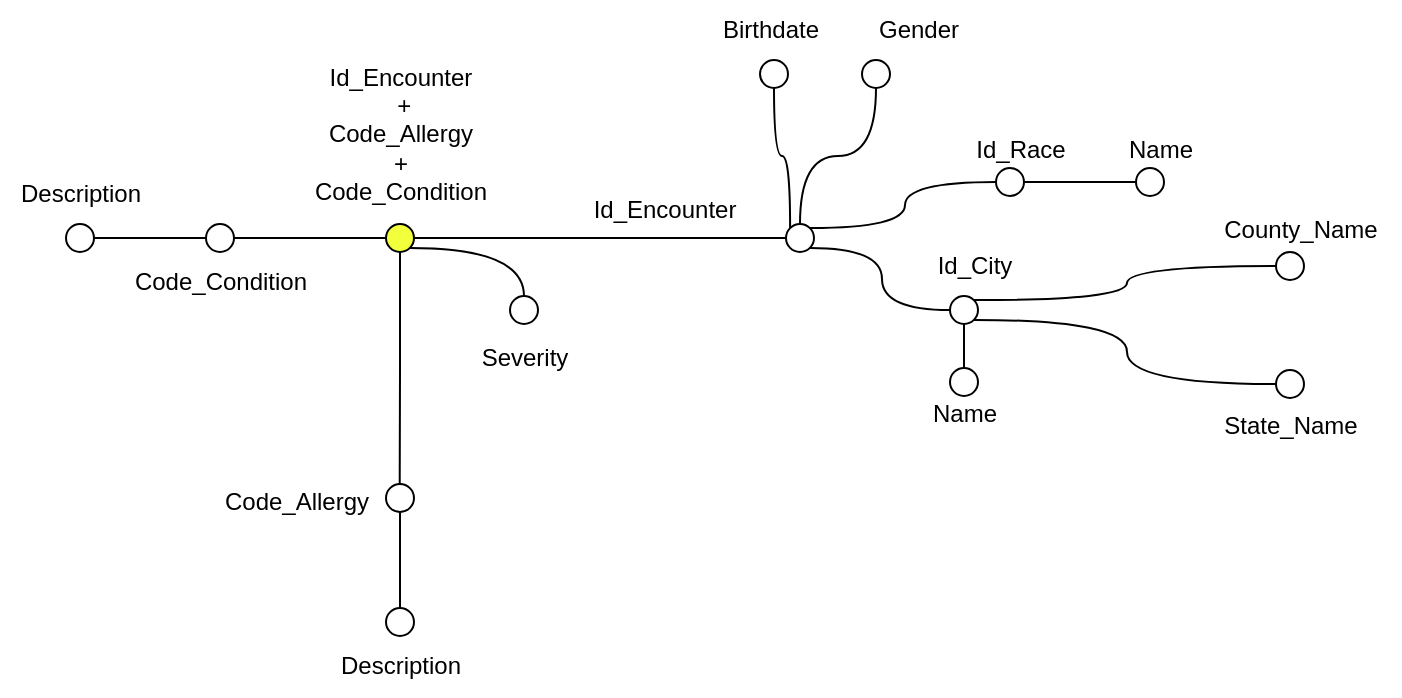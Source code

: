 <mxfile version="27.1.3">
  <diagram name="Pagina-1" id="tL1q98-eXW4POI0roljQ">
    <mxGraphModel dx="1051" dy="658" grid="1" gridSize="10" guides="1" tooltips="1" connect="1" arrows="1" fold="1" page="1" pageScale="1" pageWidth="827" pageHeight="1169" math="0" shadow="0">
      <root>
        <mxCell id="0" />
        <mxCell id="1" parent="0" />
        <mxCell id="qIzStMnHNtb505W_LOlB-1" value="" style="edgeStyle=orthogonalEdgeStyle;rounded=0;orthogonalLoop=1;jettySize=auto;html=1;endArrow=none;startFill=0;" edge="1" parent="1" source="qIzStMnHNtb505W_LOlB-2" target="qIzStMnHNtb505W_LOlB-6">
          <mxGeometry relative="1" as="geometry" />
        </mxCell>
        <mxCell id="qIzStMnHNtb505W_LOlB-52" style="edgeStyle=orthogonalEdgeStyle;rounded=0;orthogonalLoop=1;jettySize=auto;html=1;exitX=1;exitY=1;exitDx=0;exitDy=0;entryX=0.5;entryY=0;entryDx=0;entryDy=0;curved=1;endArrow=none;startFill=0;" edge="1" parent="1" source="qIzStMnHNtb505W_LOlB-2" target="qIzStMnHNtb505W_LOlB-51">
          <mxGeometry relative="1" as="geometry" />
        </mxCell>
        <mxCell id="qIzStMnHNtb505W_LOlB-2" value="" style="ellipse;whiteSpace=wrap;html=1;aspect=fixed;fillColor=#F2FF3D;" vertex="1" parent="1">
          <mxGeometry x="293" y="842" width="14" height="14" as="geometry" />
        </mxCell>
        <mxCell id="qIzStMnHNtb505W_LOlB-3" value="Id_Encounter&lt;div&gt;&amp;nbsp;+&lt;div&gt;Code_Allergy&lt;/div&gt;&lt;div&gt;&lt;span style=&quot;background-color: transparent; color: light-dark(rgb(0, 0, 0), rgb(255, 255, 255));&quot;&gt;+&lt;/span&gt;&lt;/div&gt;&lt;div&gt;Code_Condition&lt;/div&gt;&lt;/div&gt;" style="text;html=1;align=center;verticalAlign=middle;resizable=0;points=[];autosize=1;strokeColor=none;fillColor=none;" vertex="1" parent="1">
          <mxGeometry x="245" y="752" width="110" height="90" as="geometry" />
        </mxCell>
        <mxCell id="qIzStMnHNtb505W_LOlB-4" style="edgeStyle=orthogonalEdgeStyle;rounded=0;orthogonalLoop=1;jettySize=auto;html=1;exitX=1;exitY=0;exitDx=0;exitDy=0;entryX=0;entryY=0.5;entryDx=0;entryDy=0;curved=1;endArrow=none;startFill=0;" edge="1" parent="1" source="qIzStMnHNtb505W_LOlB-6" target="qIzStMnHNtb505W_LOlB-27">
          <mxGeometry relative="1" as="geometry" />
        </mxCell>
        <mxCell id="qIzStMnHNtb505W_LOlB-5" style="edgeStyle=orthogonalEdgeStyle;rounded=0;orthogonalLoop=1;jettySize=auto;html=1;exitX=0.5;exitY=0;exitDx=0;exitDy=0;entryX=0.5;entryY=1;entryDx=0;entryDy=0;curved=1;endArrow=none;startFill=0;" edge="1" parent="1" source="qIzStMnHNtb505W_LOlB-6" target="qIzStMnHNtb505W_LOlB-24">
          <mxGeometry relative="1" as="geometry" />
        </mxCell>
        <mxCell id="qIzStMnHNtb505W_LOlB-6" value="" style="ellipse;whiteSpace=wrap;html=1;aspect=fixed;fillColor=#FFFFFF;" vertex="1" parent="1">
          <mxGeometry x="493" y="842" width="14" height="14" as="geometry" />
        </mxCell>
        <mxCell id="qIzStMnHNtb505W_LOlB-7" style="edgeStyle=orthogonalEdgeStyle;rounded=0;orthogonalLoop=1;jettySize=auto;html=1;exitX=1;exitY=0.5;exitDx=0;exitDy=0;entryX=0;entryY=0.5;entryDx=0;entryDy=0;endArrow=none;startFill=0;" edge="1" parent="1" source="qIzStMnHNtb505W_LOlB-8" target="qIzStMnHNtb505W_LOlB-2">
          <mxGeometry relative="1" as="geometry" />
        </mxCell>
        <mxCell id="qIzStMnHNtb505W_LOlB-8" value="" style="ellipse;whiteSpace=wrap;html=1;aspect=fixed;fillColor=#FFFFFF;" vertex="1" parent="1">
          <mxGeometry x="203" y="842" width="14" height="14" as="geometry" />
        </mxCell>
        <mxCell id="qIzStMnHNtb505W_LOlB-9" style="edgeStyle=orthogonalEdgeStyle;rounded=0;orthogonalLoop=1;jettySize=auto;html=1;exitX=0.5;exitY=1;exitDx=0;exitDy=0;entryX=0.5;entryY=0;entryDx=0;entryDy=0;endArrow=none;startFill=0;" edge="1" parent="1" source="qIzStMnHNtb505W_LOlB-10" target="qIzStMnHNtb505W_LOlB-31">
          <mxGeometry relative="1" as="geometry" />
        </mxCell>
        <mxCell id="qIzStMnHNtb505W_LOlB-10" value="" style="ellipse;whiteSpace=wrap;html=1;aspect=fixed;fillColor=#FFFFFF;" vertex="1" parent="1">
          <mxGeometry x="293" y="972" width="14" height="14" as="geometry" />
        </mxCell>
        <mxCell id="qIzStMnHNtb505W_LOlB-11" style="edgeStyle=orthogonalEdgeStyle;rounded=0;orthogonalLoop=1;jettySize=auto;html=1;exitX=0.5;exitY=1;exitDx=0;exitDy=0;entryX=0.496;entryY=-0.153;entryDx=0;entryDy=0;entryPerimeter=0;endArrow=none;startFill=0;" edge="1" parent="1" source="qIzStMnHNtb505W_LOlB-2">
          <mxGeometry relative="1" as="geometry">
            <mxPoint x="299.91" y="858.07" as="sourcePoint" />
            <mxPoint x="299.854" y="971.928" as="targetPoint" />
          </mxGeometry>
        </mxCell>
        <mxCell id="qIzStMnHNtb505W_LOlB-12" value="Code_Allergy" style="text;html=1;align=center;verticalAlign=middle;resizable=0;points=[];autosize=1;strokeColor=none;fillColor=none;" vertex="1" parent="1">
          <mxGeometry x="198" y="966" width="100" height="30" as="geometry" />
        </mxCell>
        <mxCell id="qIzStMnHNtb505W_LOlB-13" value="Description" style="text;html=1;align=center;verticalAlign=middle;resizable=0;points=[];autosize=1;strokeColor=none;fillColor=none;" vertex="1" parent="1">
          <mxGeometry x="260" y="1048" width="80" height="30" as="geometry" />
        </mxCell>
        <mxCell id="qIzStMnHNtb505W_LOlB-14" value="Code_Condition" style="text;html=1;align=center;verticalAlign=middle;resizable=0;points=[];autosize=1;strokeColor=none;fillColor=none;" vertex="1" parent="1">
          <mxGeometry x="155" y="856" width="110" height="30" as="geometry" />
        </mxCell>
        <mxCell id="qIzStMnHNtb505W_LOlB-15" style="edgeStyle=orthogonalEdgeStyle;rounded=0;orthogonalLoop=1;jettySize=auto;html=1;entryX=0;entryY=0.5;entryDx=0;entryDy=0;endArrow=none;startFill=0;" edge="1" parent="1" source="qIzStMnHNtb505W_LOlB-16" target="qIzStMnHNtb505W_LOlB-8">
          <mxGeometry relative="1" as="geometry" />
        </mxCell>
        <mxCell id="qIzStMnHNtb505W_LOlB-16" value="" style="ellipse;whiteSpace=wrap;html=1;aspect=fixed;fillColor=#FFFFFF;" vertex="1" parent="1">
          <mxGeometry x="133" y="842" width="14" height="14" as="geometry" />
        </mxCell>
        <mxCell id="qIzStMnHNtb505W_LOlB-17" value="Description" style="text;html=1;align=center;verticalAlign=middle;resizable=0;points=[];autosize=1;strokeColor=none;fillColor=none;" vertex="1" parent="1">
          <mxGeometry x="100" y="812" width="80" height="30" as="geometry" />
        </mxCell>
        <mxCell id="qIzStMnHNtb505W_LOlB-18" value="Id_Encounter" style="text;html=1;align=center;verticalAlign=middle;resizable=0;points=[];autosize=1;strokeColor=none;fillColor=none;" vertex="1" parent="1">
          <mxGeometry x="387" y="820" width="90" height="30" as="geometry" />
        </mxCell>
        <mxCell id="qIzStMnHNtb505W_LOlB-61" style="edgeStyle=orthogonalEdgeStyle;rounded=0;orthogonalLoop=1;jettySize=auto;html=1;exitX=1;exitY=0;exitDx=0;exitDy=0;entryX=0;entryY=0.5;entryDx=0;entryDy=0;endArrow=none;startFill=0;curved=1;" edge="1" parent="1" source="qIzStMnHNtb505W_LOlB-19" target="qIzStMnHNtb505W_LOlB-57">
          <mxGeometry relative="1" as="geometry" />
        </mxCell>
        <mxCell id="qIzStMnHNtb505W_LOlB-62" style="edgeStyle=orthogonalEdgeStyle;rounded=0;orthogonalLoop=1;jettySize=auto;html=1;exitX=1;exitY=1;exitDx=0;exitDy=0;entryX=0;entryY=0.5;entryDx=0;entryDy=0;endArrow=none;startFill=0;curved=1;" edge="1" parent="1" source="qIzStMnHNtb505W_LOlB-19" target="qIzStMnHNtb505W_LOlB-59">
          <mxGeometry relative="1" as="geometry" />
        </mxCell>
        <mxCell id="qIzStMnHNtb505W_LOlB-19" value="" style="ellipse;whiteSpace=wrap;html=1;aspect=fixed;fillColor=#FFFFFF;" vertex="1" parent="1">
          <mxGeometry x="575" y="878" width="14" height="14" as="geometry" />
        </mxCell>
        <mxCell id="qIzStMnHNtb505W_LOlB-20" style="edgeStyle=orthogonalEdgeStyle;rounded=0;orthogonalLoop=1;jettySize=auto;html=1;entryX=0.5;entryY=1;entryDx=0;entryDy=0;endArrow=none;startFill=0;" edge="1" parent="1" source="qIzStMnHNtb505W_LOlB-21" target="qIzStMnHNtb505W_LOlB-19">
          <mxGeometry relative="1" as="geometry" />
        </mxCell>
        <mxCell id="qIzStMnHNtb505W_LOlB-21" value="" style="ellipse;whiteSpace=wrap;html=1;aspect=fixed;fillColor=#FFFFFF;" vertex="1" parent="1">
          <mxGeometry x="575" y="914" width="14" height="14" as="geometry" />
        </mxCell>
        <mxCell id="qIzStMnHNtb505W_LOlB-22" value="Name" style="text;html=1;align=center;verticalAlign=middle;resizable=0;points=[];autosize=1;strokeColor=none;fillColor=none;" vertex="1" parent="1">
          <mxGeometry x="552" y="922" width="60" height="30" as="geometry" />
        </mxCell>
        <mxCell id="qIzStMnHNtb505W_LOlB-24" value="" style="ellipse;whiteSpace=wrap;html=1;aspect=fixed;fillColor=#FFFFFF;" vertex="1" parent="1">
          <mxGeometry x="531" y="760" width="14" height="14" as="geometry" />
        </mxCell>
        <mxCell id="qIzStMnHNtb505W_LOlB-25" value="Gender" style="text;html=1;align=center;verticalAlign=middle;resizable=0;points=[];autosize=1;strokeColor=none;fillColor=none;" vertex="1" parent="1">
          <mxGeometry x="529" y="730" width="60" height="30" as="geometry" />
        </mxCell>
        <mxCell id="qIzStMnHNtb505W_LOlB-26" style="edgeStyle=orthogonalEdgeStyle;rounded=0;orthogonalLoop=1;jettySize=auto;html=1;exitX=1;exitY=0.5;exitDx=0;exitDy=0;entryX=0;entryY=0.5;entryDx=0;entryDy=0;endArrow=none;startFill=0;" edge="1" parent="1" source="qIzStMnHNtb505W_LOlB-27" target="qIzStMnHNtb505W_LOlB-28">
          <mxGeometry relative="1" as="geometry" />
        </mxCell>
        <mxCell id="qIzStMnHNtb505W_LOlB-27" value="" style="ellipse;whiteSpace=wrap;html=1;aspect=fixed;fillColor=#FFFFFF;" vertex="1" parent="1">
          <mxGeometry x="598" y="814" width="14" height="14" as="geometry" />
        </mxCell>
        <mxCell id="qIzStMnHNtb505W_LOlB-28" value="" style="ellipse;whiteSpace=wrap;html=1;aspect=fixed;fillColor=#FFFFFF;" vertex="1" parent="1">
          <mxGeometry x="668" y="814" width="14" height="14" as="geometry" />
        </mxCell>
        <mxCell id="qIzStMnHNtb505W_LOlB-29" value="Id_Race" style="text;html=1;align=center;verticalAlign=middle;resizable=0;points=[];autosize=1;strokeColor=none;fillColor=none;" vertex="1" parent="1">
          <mxGeometry x="575" y="790" width="70" height="30" as="geometry" />
        </mxCell>
        <mxCell id="qIzStMnHNtb505W_LOlB-30" value="Name" style="text;html=1;align=center;verticalAlign=middle;resizable=0;points=[];autosize=1;strokeColor=none;fillColor=none;" vertex="1" parent="1">
          <mxGeometry x="650" y="790" width="60" height="30" as="geometry" />
        </mxCell>
        <mxCell id="qIzStMnHNtb505W_LOlB-31" value="" style="ellipse;whiteSpace=wrap;html=1;aspect=fixed;fillColor=#FFFFFF;" vertex="1" parent="1">
          <mxGeometry x="293" y="1034" width="14" height="14" as="geometry" />
        </mxCell>
        <mxCell id="qIzStMnHNtb505W_LOlB-32" style="edgeStyle=orthogonalEdgeStyle;rounded=0;orthogonalLoop=1;jettySize=auto;html=1;exitX=1;exitY=1;exitDx=0;exitDy=0;entryX=0;entryY=0.5;entryDx=0;entryDy=0;curved=1;endArrow=none;startFill=0;" edge="1" parent="1" source="qIzStMnHNtb505W_LOlB-6" target="qIzStMnHNtb505W_LOlB-19">
          <mxGeometry relative="1" as="geometry" />
        </mxCell>
        <mxCell id="qIzStMnHNtb505W_LOlB-33" style="edgeStyle=orthogonalEdgeStyle;rounded=0;orthogonalLoop=1;jettySize=auto;html=1;exitX=0.5;exitY=1;exitDx=0;exitDy=0;entryX=0;entryY=0;entryDx=0;entryDy=0;curved=1;endArrow=none;startFill=0;" edge="1" parent="1" source="qIzStMnHNtb505W_LOlB-34" target="qIzStMnHNtb505W_LOlB-6">
          <mxGeometry relative="1" as="geometry" />
        </mxCell>
        <mxCell id="qIzStMnHNtb505W_LOlB-34" value="" style="ellipse;whiteSpace=wrap;html=1;aspect=fixed;fillColor=#FFFFFF;" vertex="1" parent="1">
          <mxGeometry x="480" y="760" width="14" height="14" as="geometry" />
        </mxCell>
        <mxCell id="qIzStMnHNtb505W_LOlB-35" value="&lt;div style=&quot;text-align: start;&quot;&gt;&lt;span style=&quot;background-color: transparent; font-size: 0px;&quot;&gt;&lt;font face=&quot;monospace&quot; color=&quot;rgba(0, 0, 0, 0)&quot;&gt;brrbfrjkbsdvjkbasdjkv bask&lt;/font&gt;&lt;/span&gt;&lt;/div&gt;" style="text;html=1;align=center;verticalAlign=middle;resizable=0;points=[];autosize=1;strokeColor=none;fillColor=none;" vertex="1" parent="1">
          <mxGeometry x="475" y="730" width="20" height="30" as="geometry" />
        </mxCell>
        <mxCell id="qIzStMnHNtb505W_LOlB-36" value="Birthdate" style="text;html=1;align=center;verticalAlign=middle;resizable=0;points=[];autosize=1;strokeColor=none;fillColor=none;" vertex="1" parent="1">
          <mxGeometry x="450" y="730" width="70" height="30" as="geometry" />
        </mxCell>
        <mxCell id="qIzStMnHNtb505W_LOlB-48" value="Id_City" style="text;html=1;align=center;verticalAlign=middle;resizable=0;points=[];autosize=1;strokeColor=none;fillColor=none;" vertex="1" parent="1">
          <mxGeometry x="557" y="848" width="60" height="30" as="geometry" />
        </mxCell>
        <mxCell id="qIzStMnHNtb505W_LOlB-50" value="Severity" style="text;html=1;align=center;verticalAlign=middle;resizable=0;points=[];autosize=1;strokeColor=none;fillColor=none;" vertex="1" parent="1">
          <mxGeometry x="327" y="894" width="70" height="30" as="geometry" />
        </mxCell>
        <mxCell id="qIzStMnHNtb505W_LOlB-51" value="" style="ellipse;whiteSpace=wrap;html=1;aspect=fixed;fillColor=#FFFFFF;" vertex="1" parent="1">
          <mxGeometry x="355" y="878" width="14" height="14" as="geometry" />
        </mxCell>
        <mxCell id="qIzStMnHNtb505W_LOlB-57" value="" style="ellipse;whiteSpace=wrap;html=1;aspect=fixed;fillColor=#FFFFFF;" vertex="1" parent="1">
          <mxGeometry x="738" y="856" width="14" height="14" as="geometry" />
        </mxCell>
        <mxCell id="qIzStMnHNtb505W_LOlB-58" value="County_Name" style="text;html=1;align=center;verticalAlign=middle;resizable=0;points=[];autosize=1;strokeColor=none;fillColor=none;" vertex="1" parent="1">
          <mxGeometry x="700" y="830" width="100" height="30" as="geometry" />
        </mxCell>
        <mxCell id="qIzStMnHNtb505W_LOlB-59" value="" style="ellipse;whiteSpace=wrap;html=1;aspect=fixed;fillColor=#FFFFFF;" vertex="1" parent="1">
          <mxGeometry x="738" y="915" width="14" height="14" as="geometry" />
        </mxCell>
        <mxCell id="qIzStMnHNtb505W_LOlB-60" value="State&lt;span style=&quot;background-color: transparent; color: light-dark(rgb(0, 0, 0), rgb(255, 255, 255));&quot;&gt;_Name&lt;/span&gt;" style="text;html=1;align=center;verticalAlign=middle;resizable=0;points=[];autosize=1;strokeColor=none;fillColor=none;" vertex="1" parent="1">
          <mxGeometry x="700" y="928" width="90" height="30" as="geometry" />
        </mxCell>
      </root>
    </mxGraphModel>
  </diagram>
</mxfile>
